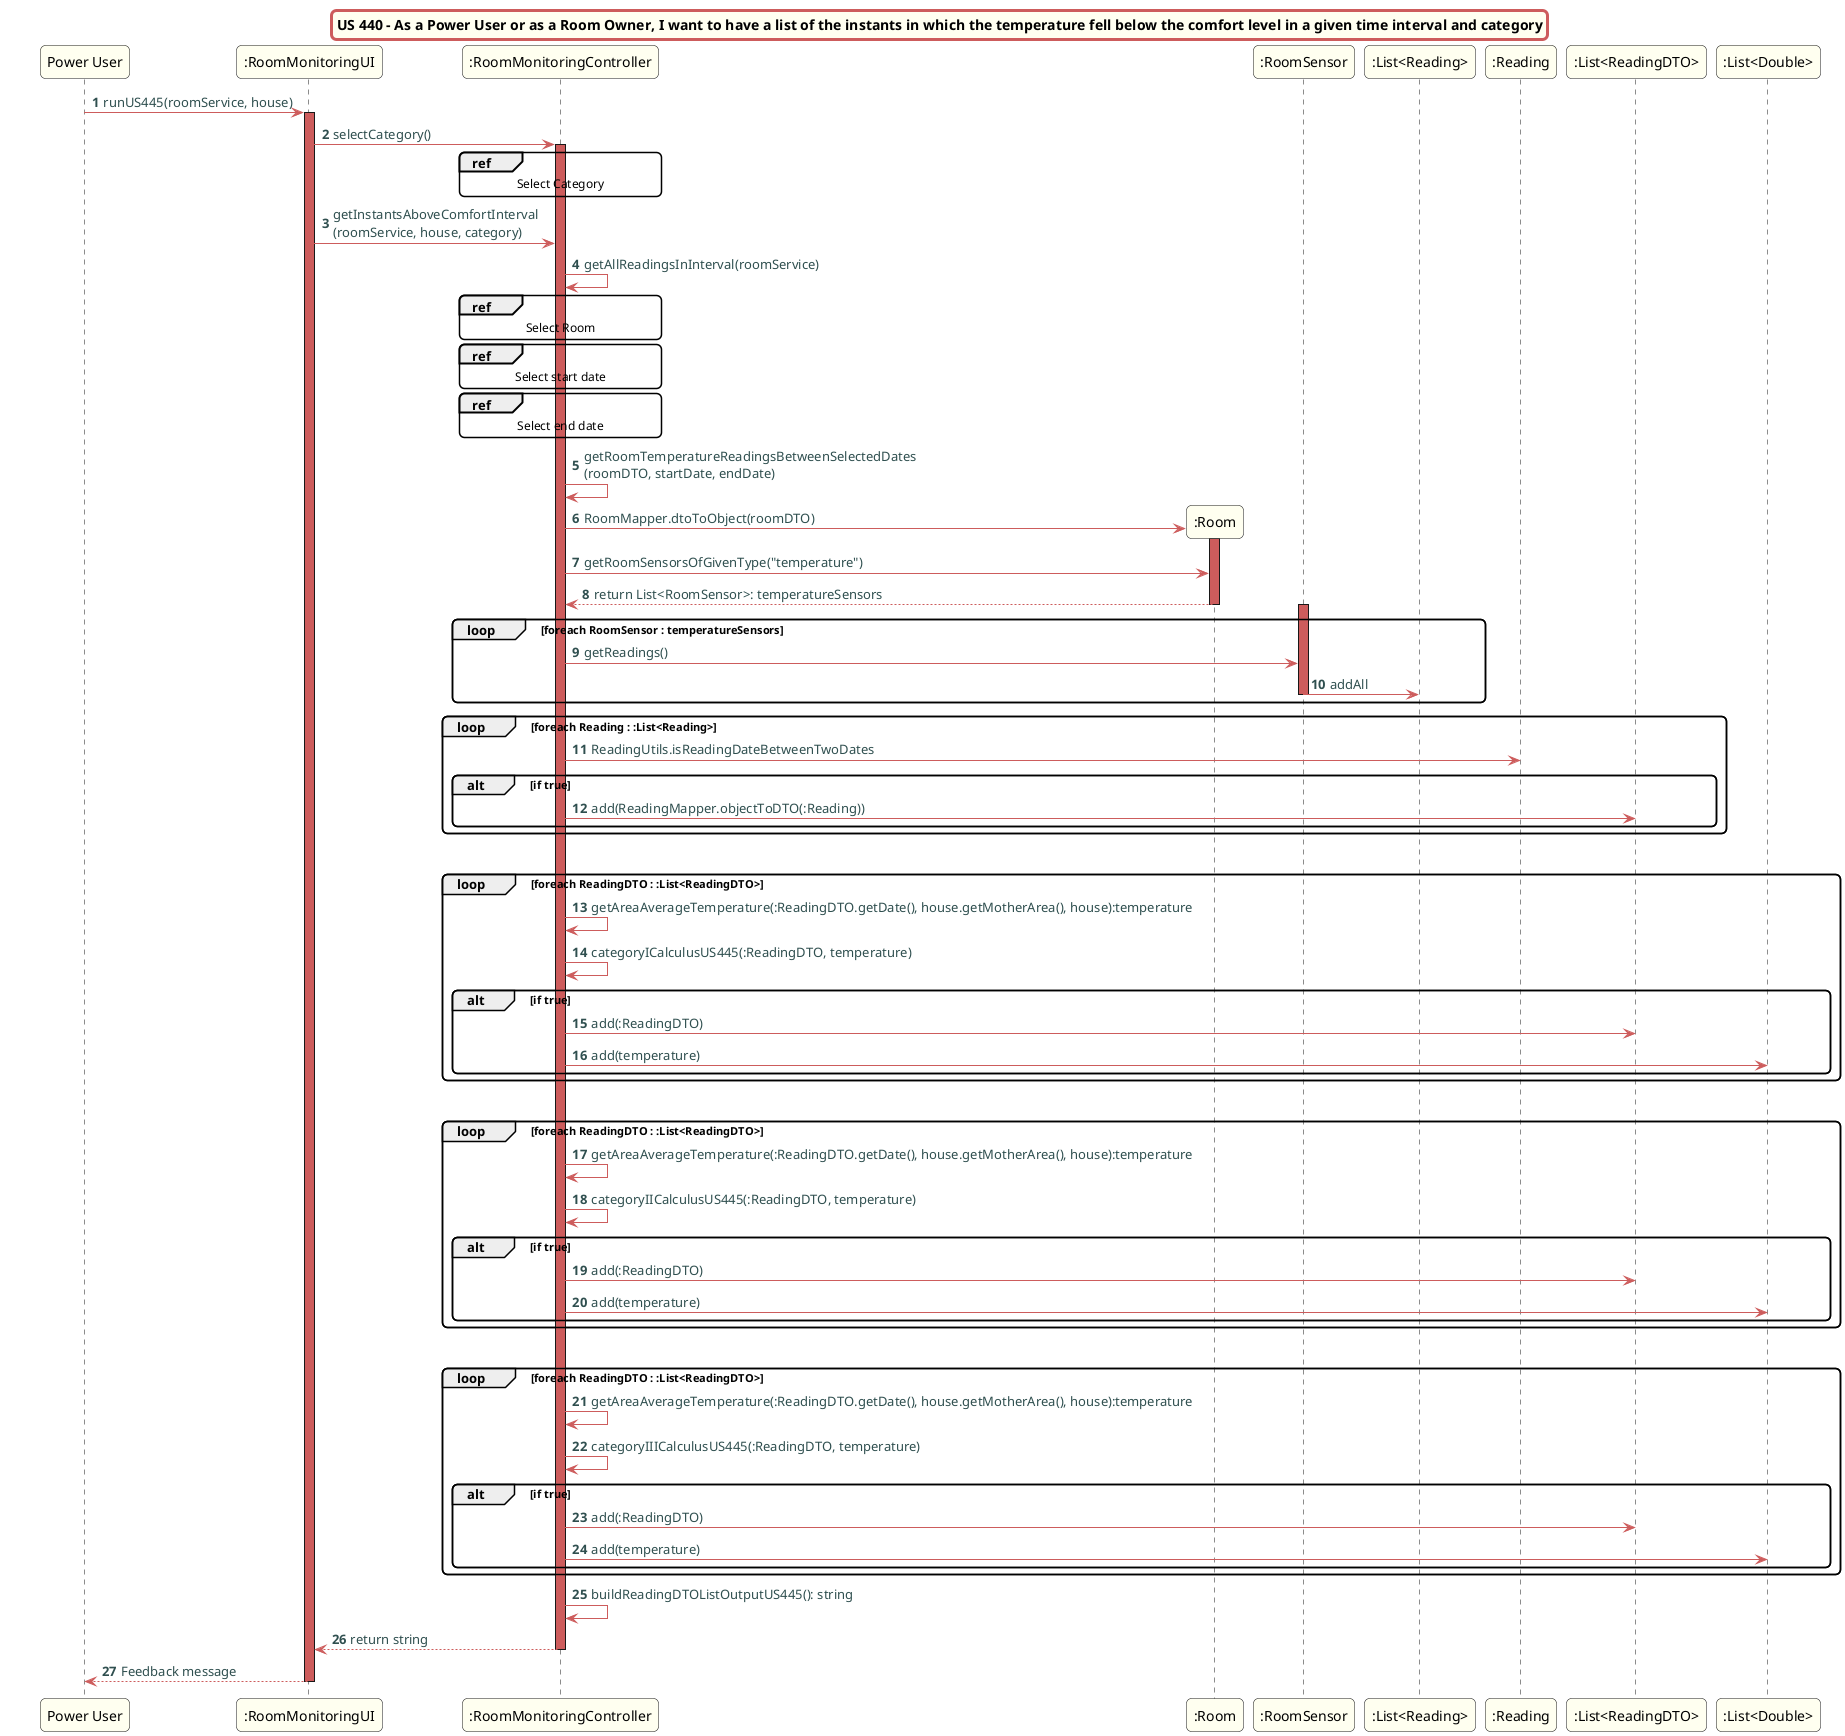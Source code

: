 @startuml
skinparam titleBorderRoundCorner 10
skinparam titleBorderThickness 3
skinparam titleBorderColor indianred
skinparam titleBackgroundColor ivory
skinparam FontName quicksand

skinparam actor {
 	BorderColor indianred
 	}

 skinparam sequence {
 	LifeLineBackgroundColor indianred
 	ParticipantBackgroundColor ivory
 }

 skinparam roundcorner 10

 skinparam component {
   arrowThickness 1
   ArrowFontName Verdana
   ArrowColor indianred
   ArrowFontColor darkslategrey
 }
title US 440 - As a Power User or as a Room Owner, I want to have a list of the instants in which the temperature fell below the comfort level in a given time interval and category
autonumber
"Power User" -> ":RoomMonitoringUI": runUS445(roomService, house)
activate ":RoomMonitoringUI"
":RoomMonitoringUI" -> ":RoomMonitoringController": selectCategory()
activate ":RoomMonitoringController"
ref over ":RoomMonitoringController"
Select Category
end ref
":RoomMonitoringUI" -> ":RoomMonitoringController": getInstantsAboveComfortInterval\n(roomService, house, category)
":RoomMonitoringController" -> ":RoomMonitoringController": getAllReadingsInInterval(roomService)
ref over ":RoomMonitoringController"
Select Room
end ref
ref over ":RoomMonitoringController"
Select start date
end ref
ref over ":RoomMonitoringController"
Select end date
end ref
":RoomMonitoringController" -> ":RoomMonitoringController":getRoomTemperatureReadingsBetweenSelectedDates\n(roomDTO, startDate, endDate)
create ":Room"
":RoomMonitoringController" -> ":Room": RoomMapper.dtoToObject(roomDTO)
activate ":Room"
":RoomMonitoringController" -> ":Room": getRoomSensorsOfGivenType("temperature")
":Room" -->":RoomMonitoringController": return List<RoomSensor>: temperatureSensors
deactivate ":Room"
loop  foreach RoomSensor : temperatureSensors
activate ":RoomSensor"
":RoomMonitoringController" -> ":RoomSensor":getReadings()
":RoomSensor" -> ":List<Reading>": addAll
deactivate ":RoomSensor"
end
loop  foreach Reading : :List<Reading>
":RoomMonitoringController" -> ":Reading":ReadingUtils.isReadingDateBetweenTwoDates
alt if true
":RoomMonitoringController" -> ":List<ReadingDTO>": add(ReadingMapper.objectToDTO(:Reading))
end
end
alt if category == 0
loop  foreach ReadingDTO : :List<ReadingDTO>
":RoomMonitoringController" -> ":RoomMonitoringController": getAreaAverageTemperature(:ReadingDTO.getDate(), house.getMotherArea(), house):temperature
":RoomMonitoringController" -> ":RoomMonitoringController": categoryICalculusUS445(:ReadingDTO, temperature)
alt if true
":RoomMonitoringController" -> ":List<ReadingDTO>": add(:ReadingDTO)
":RoomMonitoringController" -> ":List<Double>": add(temperature)
end
end
alt if category == 1
loop  foreach ReadingDTO : :List<ReadingDTO>
":RoomMonitoringController" -> ":RoomMonitoringController": getAreaAverageTemperature(:ReadingDTO.getDate(), house.getMotherArea(), house):temperature
":RoomMonitoringController" -> ":RoomMonitoringController": categoryIICalculusUS445(:ReadingDTO, temperature)
alt if true
":RoomMonitoringController" -> ":List<ReadingDTO>": add(:ReadingDTO)
":RoomMonitoringController" -> ":List<Double>": add(temperature)
end
end
alt if category == 2
loop  foreach ReadingDTO : :List<ReadingDTO>
":RoomMonitoringController" -> ":RoomMonitoringController": getAreaAverageTemperature(:ReadingDTO.getDate(), house.getMotherArea(), house):temperature
":RoomMonitoringController" -> ":RoomMonitoringController": categoryIIICalculusUS445(:ReadingDTO, temperature)
alt if true
":RoomMonitoringController" -> ":List<ReadingDTO>": add(:ReadingDTO)
":RoomMonitoringController" -> ":List<Double>": add(temperature)
end
end
":RoomMonitoringController" -> ":RoomMonitoringController":buildReadingDTOListOutputUS445(): string
":RoomMonitoringController" --> ":RoomMonitoringUI": return string
deactivate ":RoomMonitoringController"
":RoomMonitoringUI" --> "Power User": Feedback message
deactivate ":RoomMonitoringUI"
@enduml